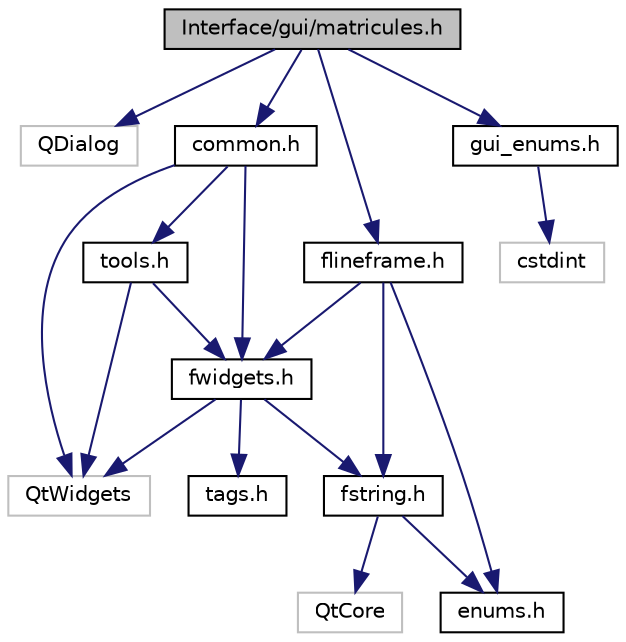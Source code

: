 digraph "Interface/gui/matricules.h"
{
 // INTERACTIVE_SVG=YES
  edge [fontname="Helvetica",fontsize="10",labelfontname="Helvetica",labelfontsize="10"];
  node [fontname="Helvetica",fontsize="10",shape=record];
  Node0 [label="Interface/gui/matricules.h",height=0.2,width=0.4,color="black", fillcolor="grey75", style="filled", fontcolor="black"];
  Node0 -> Node1 [color="midnightblue",fontsize="10",style="solid",fontname="Helvetica"];
  Node1 [label="QDialog",height=0.2,width=0.4,color="grey75", fillcolor="white", style="filled"];
  Node0 -> Node2 [color="midnightblue",fontsize="10",style="solid",fontname="Helvetica"];
  Node2 [label="common.h",height=0.2,width=0.4,color="black", fillcolor="white", style="filled",URL="$common_8h.html",tooltip="Code de la classe common, qui regroupe des utilitaires communs à l&#39;interface graphique MainWindow..."];
  Node2 -> Node3 [color="midnightblue",fontsize="10",style="solid",fontname="Helvetica"];
  Node3 [label="QtWidgets",height=0.2,width=0.4,color="grey75", fillcolor="white", style="filled"];
  Node2 -> Node4 [color="midnightblue",fontsize="10",style="solid",fontname="Helvetica"];
  Node4 [label="fwidgets.h",height=0.2,width=0.4,color="black", fillcolor="white", style="filled",URL="$fwidgets_8h.html"];
  Node4 -> Node3 [color="midnightblue",fontsize="10",style="solid",fontname="Helvetica"];
  Node4 -> Node5 [color="midnightblue",fontsize="10",style="solid",fontname="Helvetica"];
  Node5 [label="fstring.h",height=0.2,width=0.4,color="black", fillcolor="white", style="filled",URL="$fstring_8h.html"];
  Node5 -> Node6 [color="midnightblue",fontsize="10",style="solid",fontname="Helvetica"];
  Node6 [label="QtCore",height=0.2,width=0.4,color="grey75", fillcolor="white", style="filled"];
  Node5 -> Node7 [color="midnightblue",fontsize="10",style="solid",fontname="Helvetica"];
  Node7 [label="enums.h",height=0.2,width=0.4,color="black", fillcolor="white", style="filled",URL="$enums_8h.html",tooltip="Enumérations et constantes permettant de paramétrer les fwidgets. "];
  Node4 -> Node8 [color="midnightblue",fontsize="10",style="solid",fontname="Helvetica"];
  Node8 [label="tags.h",height=0.2,width=0.4,color="black", fillcolor="white", style="filled",URL="$tags_8h.html"];
  Node2 -> Node9 [color="midnightblue",fontsize="10",style="solid",fontname="Helvetica"];
  Node9 [label="tools.h",height=0.2,width=0.4,color="black", fillcolor="white", style="filled",URL="$tools_8h.html"];
  Node9 -> Node3 [color="midnightblue",fontsize="10",style="solid",fontname="Helvetica"];
  Node9 -> Node4 [color="midnightblue",fontsize="10",style="solid",fontname="Helvetica"];
  Node0 -> Node10 [color="midnightblue",fontsize="10",style="solid",fontname="Helvetica"];
  Node10 [label="flineframe.h",height=0.2,width=0.4,color="black", fillcolor="white", style="filled",URL="$flineframe_8h.html",tooltip="Ce fichier contient la classe FLineFrame, dérivée fonctionnelle de FLineEdit. "];
  Node10 -> Node4 [color="midnightblue",fontsize="10",style="solid",fontname="Helvetica"];
  Node10 -> Node5 [color="midnightblue",fontsize="10",style="solid",fontname="Helvetica"];
  Node10 -> Node7 [color="midnightblue",fontsize="10",style="solid",fontname="Helvetica"];
  Node0 -> Node11 [color="midnightblue",fontsize="10",style="solid",fontname="Helvetica"];
  Node11 [label="gui_enums.h",height=0.2,width=0.4,color="black", fillcolor="white", style="filled",URL="$gui__enums_8h.html",tooltip="Code de constantes et de classes regroupant des constantes. "];
  Node11 -> Node12 [color="midnightblue",fontsize="10",style="solid",fontname="Helvetica"];
  Node12 [label="cstdint",height=0.2,width=0.4,color="grey75", fillcolor="white", style="filled"];
}
